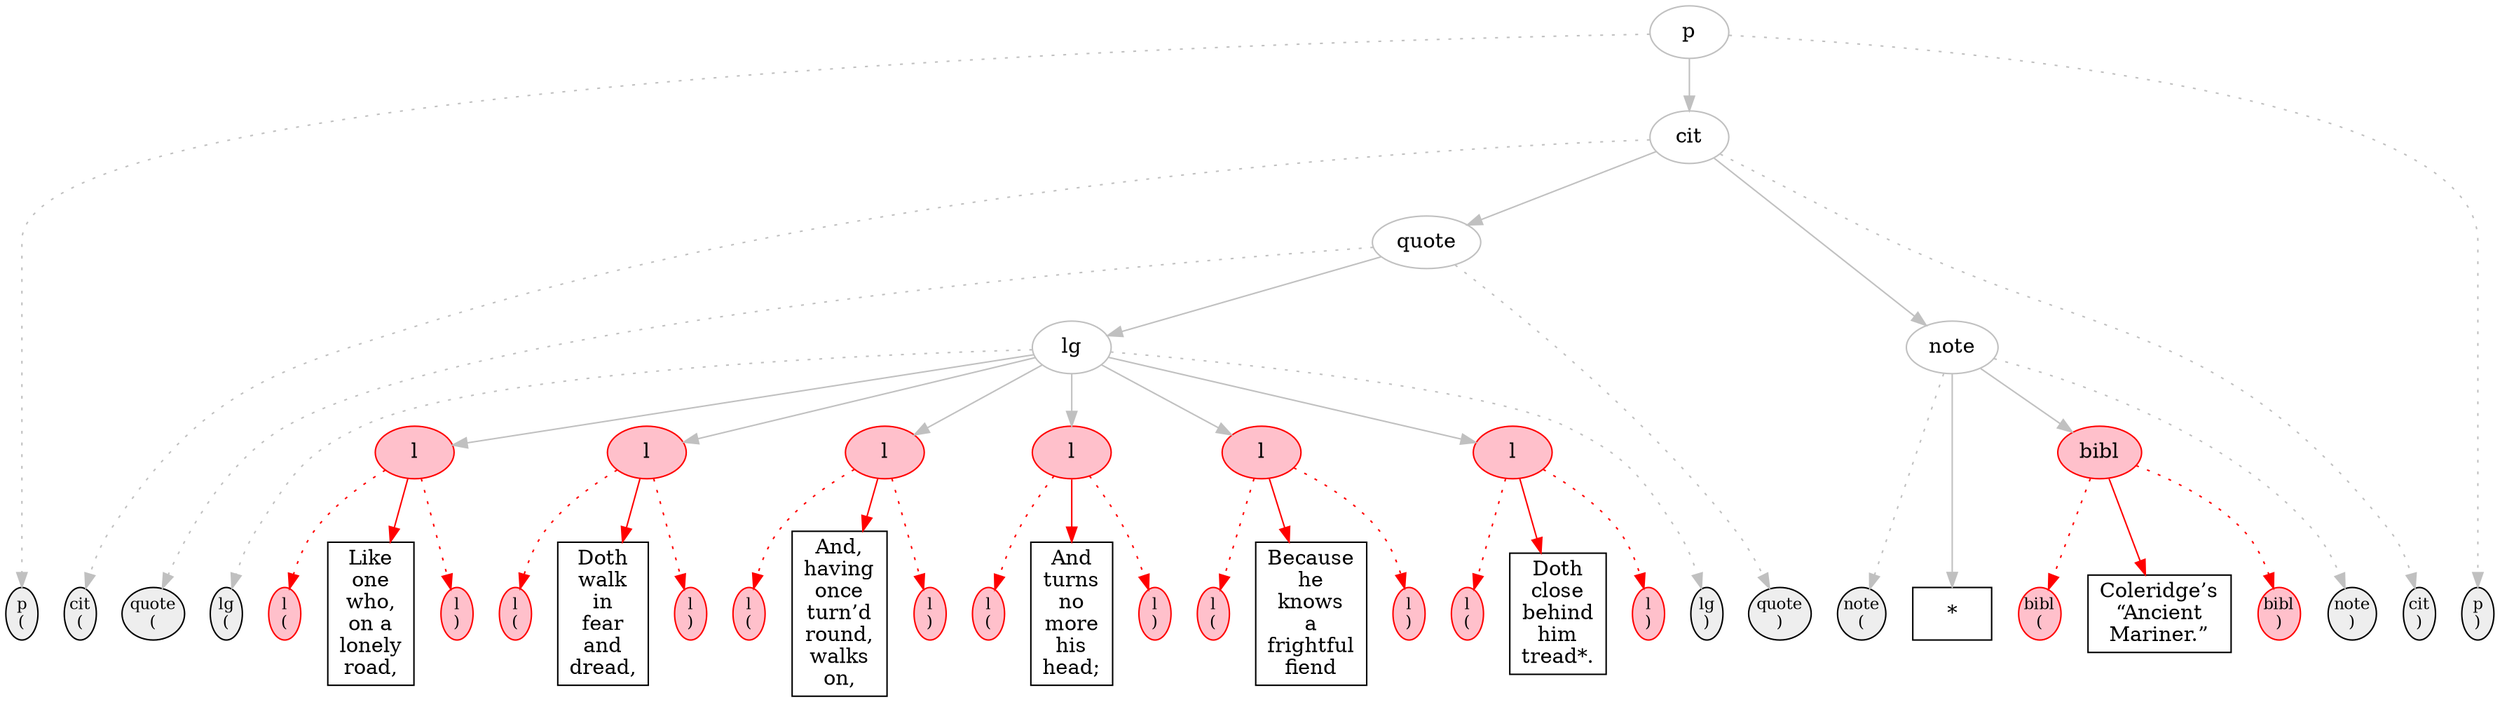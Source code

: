 digraph { 
  node [ordering=out]; 
  subgraph { 
    rank=same; 
// p_0 is future at 
start_p_0 [label="p\n(", shape=ellipse, width=0.3, margin=0, fontsize=11, color=black, style=filled, fillcolor="#EEEEEE"];
end_p_0 [label="p\n)", shape=ellipse, width=0.3, margin=0, fontsize=11, color=black, style=filled, fillcolor="#EEEEEE"];
// pcd1 is past at 
// cit_0 is future at 
start_cit_0 [label="cit\n(", shape=ellipse, width=0.3, margin=0, fontsize=11, color=black, style=filled, fillcolor="#EEEEEE"];
end_cit_0 [label="cit\n)", shape=ellipse, width=0.3, margin=0, fontsize=11, color=black, style=filled, fillcolor="#EEEEEE"];
// pcd2 is past at 
// quote_0 is future at 
start_quote_0 [label="quote\n(", shape=ellipse, width=0.3, margin=0, fontsize=11, color=black, style=filled, fillcolor="#EEEEEE"];
end_quote_0 [label="quote\n)", shape=ellipse, width=0.3, margin=0, fontsize=11, color=black, style=filled, fillcolor="#EEEEEE"];
// pcd3 is past at 
// lg_0 is future at 
start_lg_0 [label="lg\n(", shape=ellipse, width=0.3, margin=0, fontsize=11, color=black, style=filled, fillcolor="#EEEEEE"];
end_lg_0 [label="lg\n)", shape=ellipse, width=0.3, margin=0, fontsize=11, color=black, style=filled, fillcolor="#EEEEEE"];
// pcd4 is past at 
// l_0 is current at 
start_l_0 [label="l\n(", shape=ellipse, width=0.3, margin=0, fontsize=11, color=red, style=filled, fillcolor=pink];
end_l_0 [label="l\n)", shape=ellipse, width=0.3, margin=0, fontsize=11, color=red, style=filled, fillcolor=pink];
// pcd5 is past at 
pcd5 [shape=box, label="Like\none\nwho,\non a\nlonely\nroad,", color=black];
// pcd6 is past at 
// l_1 is current at 
start_l_1 [label="l\n(", shape=ellipse, width=0.3, margin=0, fontsize=11, color=red, style=filled, fillcolor=pink];
end_l_1 [label="l\n)", shape=ellipse, width=0.3, margin=0, fontsize=11, color=red, style=filled, fillcolor=pink];
// pcd7 is past at 
pcd7 [shape=box, label="Doth\nwalk\nin\nfear\nand\ndread,", color=black];
// pcd8 is past at 
// l_2 is current at 
start_l_2 [label="l\n(", shape=ellipse, width=0.3, margin=0, fontsize=11, color=red, style=filled, fillcolor=pink];
end_l_2 [label="l\n)", shape=ellipse, width=0.3, margin=0, fontsize=11, color=red, style=filled, fillcolor=pink];
// pcd9 is past at 
pcd9 [shape=box, label="And,\nhaving\nonce\nturn’d\nround,\nwalks\non,", color=black];
// pcd10 is past at 
// l_3 is current at 
start_l_3 [label="l\n(", shape=ellipse, width=0.3, margin=0, fontsize=11, color=red, style=filled, fillcolor=pink];
end_l_3 [label="l\n)", shape=ellipse, width=0.3, margin=0, fontsize=11, color=red, style=filled, fillcolor=pink];
// pcd11 is past at 
pcd11 [shape=box, label="And\nturns\nno\nmore\nhis\nhead;", color=black];
// pcd12 is past at 
// l_4 is current at 
start_l_4 [label="l\n(", shape=ellipse, width=0.3, margin=0, fontsize=11, color=red, style=filled, fillcolor=pink];
end_l_4 [label="l\n)", shape=ellipse, width=0.3, margin=0, fontsize=11, color=red, style=filled, fillcolor=pink];
// pcd13 is past at 
pcd13 [shape=box, label="Because\nhe\nknows\na\nfrightful\nfiend", color=black];
// pcd14 is past at 
// l_5 is current at 
start_l_5 [label="l\n(", shape=ellipse, width=0.3, margin=0, fontsize=11, color=red, style=filled, fillcolor=pink];
end_l_5 [label="l\n)", shape=ellipse, width=0.3, margin=0, fontsize=11, color=red, style=filled, fillcolor=pink];
// pcd15 is past at 
pcd15 [shape=box, label="Doth\nclose\nbehind\nhim\ntread*.", color=black];
// pcd16 is past at 
// pcd17 is past at 
// pcd18 is past at 
// note_8 is future at 
start_note_8 [label="note\n(", shape=ellipse, width=0.3, margin=0, fontsize=11, color=black, style=filled, fillcolor="#EEEEEE"];
end_note_8 [label="note\n)", shape=ellipse, width=0.3, margin=0, fontsize=11, color=black, style=filled, fillcolor="#EEEEEE"];
// pcd19 is past at 
pcd19 [shape=box, label="*\n", color=black];
// bibl_8 is current at 
start_bibl_8 [label="bibl\n(", shape=ellipse, width=0.3, margin=0, fontsize=11, color=red, style=filled, fillcolor=pink];
end_bibl_8 [label="bibl\n)", shape=ellipse, width=0.3, margin=0, fontsize=11, color=red, style=filled, fillcolor=pink];
// pcd20 is past at 
pcd20 [shape=box, label="Coleridge’s\n“Ancient\nMariner.”", color=black];
// pcd21 is past at 
// pcd22 is past at 
// pcd23 is past at 
  } 

p_0 [label=p, color=gray, shape=oval]; 
cit_0 [label=cit, color=gray, shape=oval]; 
quote_0 [label=quote, color=gray, shape=oval]; 
lg_0 [label=lg, color=gray, shape=oval]; 
l_0 [label=l, color=red, shape=oval, style=filled, fillcolor=pink]; 
l_1 [label=l, color=red, shape=oval, style=filled, fillcolor=pink]; 
l_2 [label=l, color=red, shape=oval, style=filled, fillcolor=pink]; 
l_3 [label=l, color=red, shape=oval, style=filled, fillcolor=pink]; 
l_4 [label=l, color=red, shape=oval, style=filled, fillcolor=pink]; 
l_5 [label=l, color=red, shape=oval, style=filled, fillcolor=pink]; 
note_8 [label=note, color=gray, shape=oval]; 
bibl_8 [label=bibl, color=red, shape=oval, style=filled, fillcolor=pink]; 

p_0 -> start_p_0 [color=gray, style=dotted];
p_0 -> cit_0 [color=gray, style=solid];
p_0 -> end_p_0 [color=gray, style=dotted];
cit_0 -> start_cit_0 [color=gray, style=dotted];
cit_0 -> quote_0 [color=gray, style=solid];
cit_0 -> note_8 [color=gray, style=solid];
cit_0 -> end_cit_0 [color=gray, style=dotted];
quote_0 -> start_quote_0 [color=gray, style=dotted];
quote_0 -> lg_0 [color=gray, style=solid];
quote_0 -> end_quote_0 [color=gray, style=dotted];
lg_0 -> start_lg_0 [color=gray, style=dotted];
lg_0 -> l_0 [color=gray, style=solid];
lg_0 -> l_1 [color=gray, style=solid];
lg_0 -> l_2 [color=gray, style=solid];
lg_0 -> l_3 [color=gray, style=solid];
lg_0 -> l_4 [color=gray, style=solid];
lg_0 -> l_5 [color=gray, style=solid];
lg_0 -> end_lg_0 [color=gray, style=dotted];
l_0 -> start_l_0 [color=red, style=dotted];
l_0 -> pcd5 [color=red, style=solid];
l_0 -> end_l_0 [color=red, style=dotted];
l_1 -> start_l_1 [color=red, style=dotted];
l_1 -> pcd7 [color=red, style=solid];
l_1 -> end_l_1 [color=red, style=dotted];
l_2 -> start_l_2 [color=red, style=dotted];
l_2 -> pcd9 [color=red, style=solid];
l_2 -> end_l_2 [color=red, style=dotted];
l_3 -> start_l_3 [color=red, style=dotted];
l_3 -> pcd11 [color=red, style=solid];
l_3 -> end_l_3 [color=red, style=dotted];
l_4 -> start_l_4 [color=red, style=dotted];
l_4 -> pcd13 [color=red, style=solid];
l_4 -> end_l_4 [color=red, style=dotted];
l_5 -> start_l_5 [color=red, style=dotted];
l_5 -> pcd15 [color=red, style=solid];
l_5 -> end_l_5 [color=red, style=dotted];
note_8 -> start_note_8 [color=gray, style=dotted];
note_8 -> pcd19 [color=gray, style=solid];
note_8 -> bibl_8 [color=gray, style=solid];
note_8 -> end_note_8 [color=gray, style=dotted];
bibl_8 -> start_bibl_8 [color=red, style=dotted];
bibl_8 -> pcd20 [color=red, style=solid];
bibl_8 -> end_bibl_8 [color=red, style=dotted];
}
